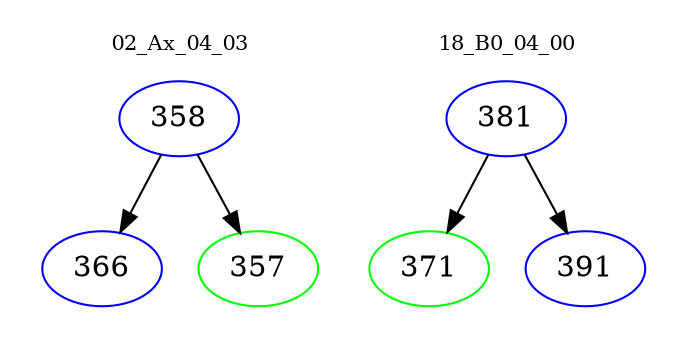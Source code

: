 digraph{
subgraph cluster_0 {
color = white
label = "02_Ax_04_03";
fontsize=10;
T0_358 [label="358", color="blue"]
T0_358 -> T0_366 [color="black"]
T0_366 [label="366", color="blue"]
T0_358 -> T0_357 [color="black"]
T0_357 [label="357", color="green"]
}
subgraph cluster_1 {
color = white
label = "18_B0_04_00";
fontsize=10;
T1_381 [label="381", color="blue"]
T1_381 -> T1_371 [color="black"]
T1_371 [label="371", color="green"]
T1_381 -> T1_391 [color="black"]
T1_391 [label="391", color="blue"]
}
}

